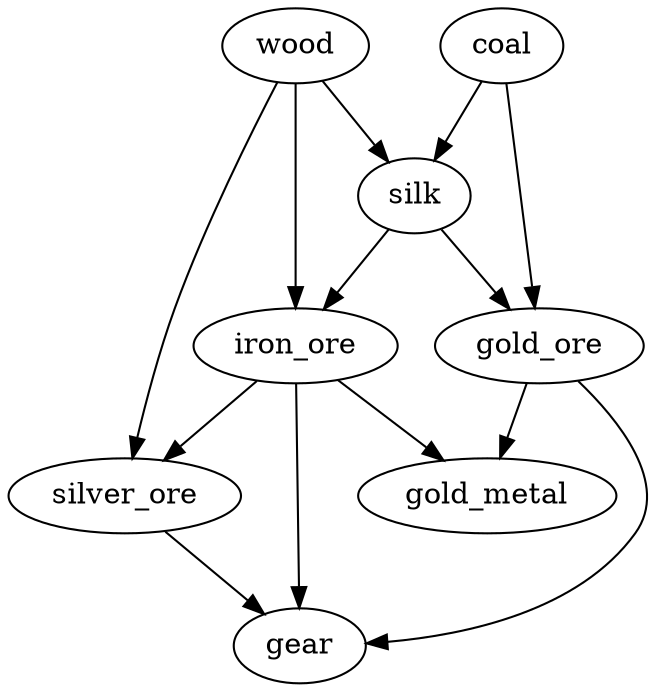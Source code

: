 digraph mytree {

node0 [label="wood"];
node1 [label="coal"];
node2 [label="gold_metal"];
node3 [label="silk"];
node4 [label="iron_ore"];
node5 [label="gold_ore"];
node6 [label="silver_ore"];
node7 [label="gear"];

node0 -> node3;
node1 -> node3;
node1 -> node5;
node3 -> node5;
node4 -> node2;
node5 -> node2;
node0 -> node4;
node3 -> node4;
node0 -> node6;
node4 -> node6;
node4 -> node7;
node5 -> node7;
node6 -> node7;
}